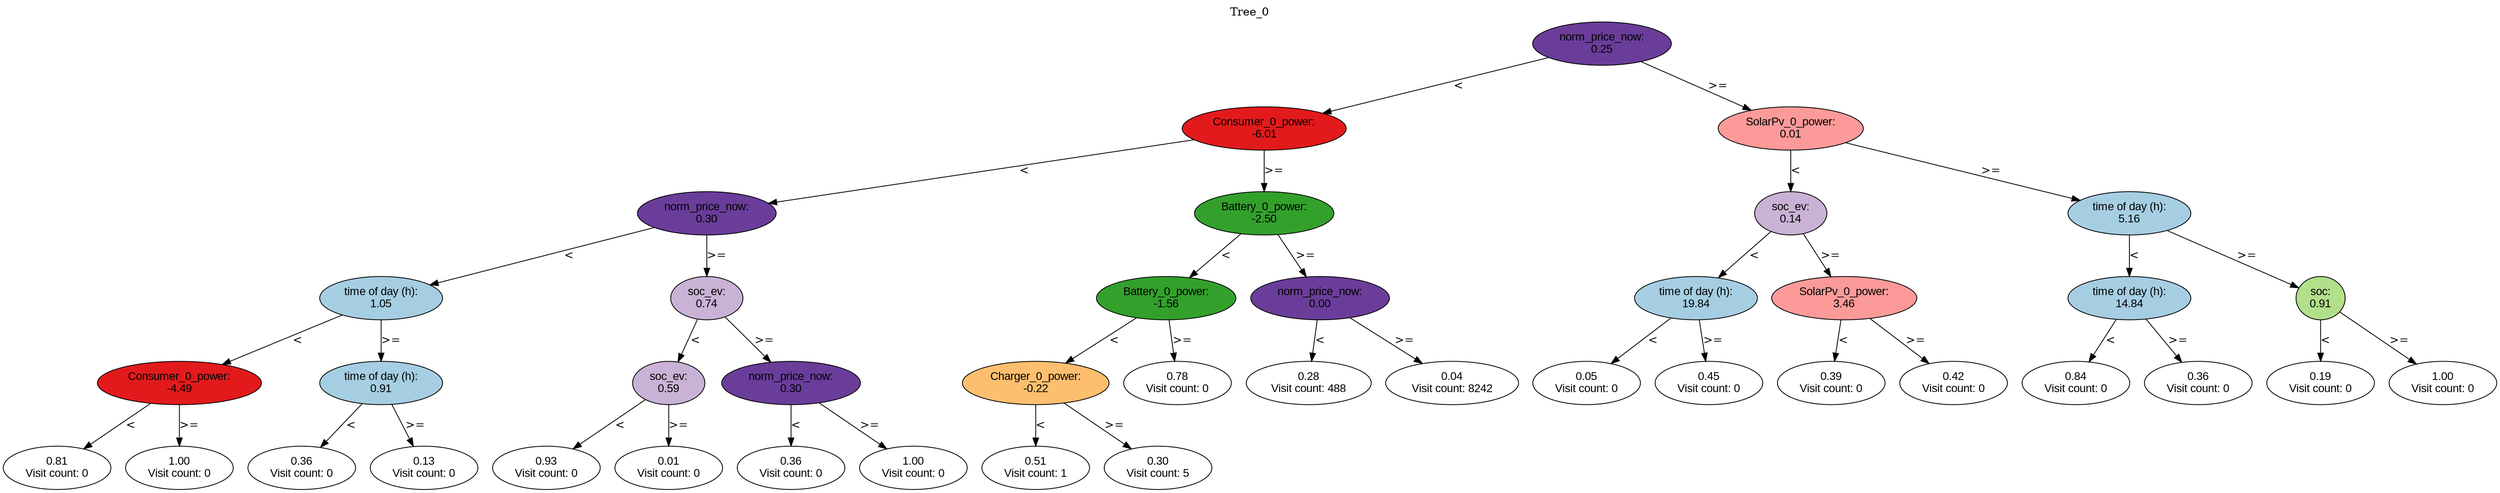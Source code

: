 digraph BST {
    node [fontname="Arial" style=filled colorscheme=paired12];
    0 [ label = "norm_price_now:
0.25" fillcolor=10];
    1 [ label = "Consumer_0_power:
-6.01" fillcolor=6];
    2 [ label = "norm_price_now:
0.30" fillcolor=10];
    3 [ label = "time of day (h):
1.05" fillcolor=1];
    4 [ label = "Consumer_0_power:
-4.49" fillcolor=6];
    5 [ label = "0.81
Visit count: 0" fillcolor=white];
    6 [ label = "1.00
Visit count: 0" fillcolor=white];
    7 [ label = "time of day (h):
0.91" fillcolor=1];
    8 [ label = "0.36
Visit count: 0" fillcolor=white];
    9 [ label = "0.13
Visit count: 0" fillcolor=white];
    10 [ label = "soc_ev:
0.74" fillcolor=9];
    11 [ label = "soc_ev:
0.59" fillcolor=9];
    12 [ label = "0.93
Visit count: 0" fillcolor=white];
    13 [ label = "0.01
Visit count: 0" fillcolor=white];
    14 [ label = "norm_price_now:
0.30" fillcolor=10];
    15 [ label = "0.36
Visit count: 0" fillcolor=white];
    16 [ label = "1.00
Visit count: 0" fillcolor=white];
    17 [ label = "Battery_0_power:
-2.50" fillcolor=4];
    18 [ label = "Battery_0_power:
-1.56" fillcolor=4];
    19 [ label = "Charger_0_power:
-0.22" fillcolor=7];
    20 [ label = "0.51
Visit count: 1" fillcolor=white];
    21 [ label = "0.30
Visit count: 5" fillcolor=white];
    22 [ label = "0.78
Visit count: 0" fillcolor=white];
    23 [ label = "norm_price_now:
0.00" fillcolor=10];
    24 [ label = "0.28
Visit count: 488" fillcolor=white];
    25 [ label = "0.04
Visit count: 8242" fillcolor=white];
    26 [ label = "SolarPv_0_power:
0.01" fillcolor=5];
    27 [ label = "soc_ev:
0.14" fillcolor=9];
    28 [ label = "time of day (h):
19.84" fillcolor=1];
    29 [ label = "0.05
Visit count: 0" fillcolor=white];
    30 [ label = "0.45
Visit count: 0" fillcolor=white];
    31 [ label = "SolarPv_0_power:
3.46" fillcolor=5];
    32 [ label = "0.39
Visit count: 0" fillcolor=white];
    33 [ label = "0.42
Visit count: 0" fillcolor=white];
    34 [ label = "time of day (h):
5.16" fillcolor=1];
    35 [ label = "time of day (h):
14.84" fillcolor=1];
    36 [ label = "0.84
Visit count: 0" fillcolor=white];
    37 [ label = "0.36
Visit count: 0" fillcolor=white];
    38 [ label = "soc:
0.91" fillcolor=3];
    39 [ label = "0.19
Visit count: 0" fillcolor=white];
    40 [ label = "1.00
Visit count: 0" fillcolor=white];

    0  -> 1[ label = "<"];
    0  -> 26[ label = ">="];
    1  -> 2[ label = "<"];
    1  -> 17[ label = ">="];
    2  -> 3[ label = "<"];
    2  -> 10[ label = ">="];
    3  -> 4[ label = "<"];
    3  -> 7[ label = ">="];
    4  -> 5[ label = "<"];
    4  -> 6[ label = ">="];
    7  -> 8[ label = "<"];
    7  -> 9[ label = ">="];
    10  -> 11[ label = "<"];
    10  -> 14[ label = ">="];
    11  -> 12[ label = "<"];
    11  -> 13[ label = ">="];
    14  -> 15[ label = "<"];
    14  -> 16[ label = ">="];
    17  -> 18[ label = "<"];
    17  -> 23[ label = ">="];
    18  -> 19[ label = "<"];
    18  -> 22[ label = ">="];
    19  -> 20[ label = "<"];
    19  -> 21[ label = ">="];
    23  -> 24[ label = "<"];
    23  -> 25[ label = ">="];
    26  -> 27[ label = "<"];
    26  -> 34[ label = ">="];
    27  -> 28[ label = "<"];
    27  -> 31[ label = ">="];
    28  -> 29[ label = "<"];
    28  -> 30[ label = ">="];
    31  -> 32[ label = "<"];
    31  -> 33[ label = ">="];
    34  -> 35[ label = "<"];
    34  -> 38[ label = ">="];
    35  -> 36[ label = "<"];
    35  -> 37[ label = ">="];
    38  -> 39[ label = "<"];
    38  -> 40[ label = ">="];

    labelloc="t";
    label="Tree_0";
}